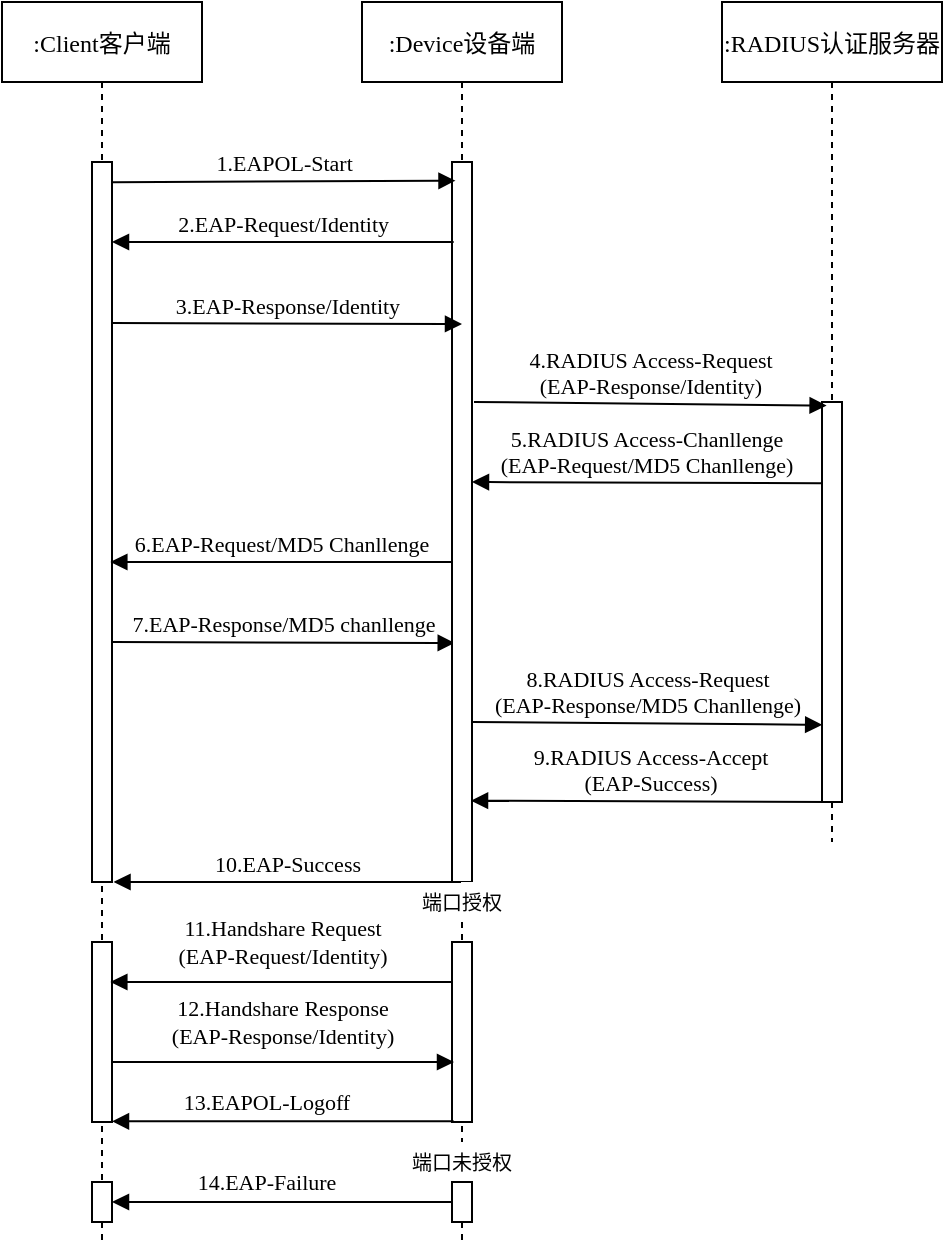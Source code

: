 <mxfile version="22.0.4" type="github">
  <diagram id="kgpKYQtTHZ0yAKxKKP6v" name="Page-1">
    <mxGraphModel dx="1022" dy="686" grid="1" gridSize="10" guides="1" tooltips="1" connect="1" arrows="1" fold="1" page="1" pageScale="1" pageWidth="850" pageHeight="1100" math="0" shadow="0">
      <root>
        <mxCell id="0" />
        <mxCell id="1" parent="0" />
        <mxCell id="3nuBFxr9cyL0pnOWT2aG-1" value=":Client客户端" style="shape=umlLifeline;perimeter=lifelinePerimeter;container=1;collapsible=0;recursiveResize=0;rounded=0;shadow=0;strokeWidth=1;fontFamily=Times New Roman;" parent="1" vertex="1">
          <mxGeometry x="120" y="80" width="100" height="620" as="geometry" />
        </mxCell>
        <mxCell id="3nuBFxr9cyL0pnOWT2aG-2" value="" style="points=[];perimeter=orthogonalPerimeter;rounded=0;shadow=0;strokeWidth=1;fontFamily=Times New Roman;" parent="3nuBFxr9cyL0pnOWT2aG-1" vertex="1">
          <mxGeometry x="45" y="80" width="10" height="360" as="geometry" />
        </mxCell>
        <mxCell id="Z1kjCbmfh6l8uZKlBAK3-6" value="6.EAP-Request/MD5 Chanllenge" style="verticalAlign=bottom;endArrow=block;shadow=0;strokeWidth=1;exitX=0.083;exitY=0.364;exitDx=0;exitDy=0;exitPerimeter=0;fontFamily=Times New Roman;" parent="3nuBFxr9cyL0pnOWT2aG-1" edge="1">
          <mxGeometry x="-0.002" relative="1" as="geometry">
            <mxPoint x="225" y="280" as="sourcePoint" />
            <mxPoint x="54.17" y="280" as="targetPoint" />
            <mxPoint as="offset" />
          </mxGeometry>
        </mxCell>
        <mxCell id="Z1kjCbmfh6l8uZKlBAK3-7" value="7.EAP-Response/MD5 chanllenge" style="verticalAlign=bottom;endArrow=block;shadow=0;strokeWidth=1;entryX=0.137;entryY=0.668;entryDx=0;entryDy=0;entryPerimeter=0;fontFamily=Times New Roman;" parent="3nuBFxr9cyL0pnOWT2aG-1" target="3nuBFxr9cyL0pnOWT2aG-6" edge="1">
          <mxGeometry x="0.003" relative="1" as="geometry">
            <mxPoint x="55" y="320" as="sourcePoint" />
            <mxPoint as="offset" />
            <mxPoint x="230" y="320.5" as="targetPoint" />
          </mxGeometry>
        </mxCell>
        <mxCell id="Z1kjCbmfh6l8uZKlBAK3-25" value="" style="points=[];perimeter=orthogonalPerimeter;rounded=0;shadow=0;strokeWidth=1;fontFamily=Times New Roman;" parent="3nuBFxr9cyL0pnOWT2aG-1" vertex="1">
          <mxGeometry x="45" y="590" width="10" height="20" as="geometry" />
        </mxCell>
        <mxCell id="3nuBFxr9cyL0pnOWT2aG-5" value=":Device设备端" style="shape=umlLifeline;perimeter=lifelinePerimeter;container=1;collapsible=0;recursiveResize=0;rounded=0;shadow=0;strokeWidth=1;fontFamily=Times New Roman;" parent="1" vertex="1">
          <mxGeometry x="300" y="80" width="100" height="620" as="geometry" />
        </mxCell>
        <mxCell id="3nuBFxr9cyL0pnOWT2aG-6" value="" style="points=[];perimeter=orthogonalPerimeter;rounded=0;shadow=0;strokeWidth=1;fontFamily=Times New Roman;" parent="3nuBFxr9cyL0pnOWT2aG-5" vertex="1">
          <mxGeometry x="45" y="80" width="10" height="360" as="geometry" />
        </mxCell>
        <mxCell id="Z1kjCbmfh6l8uZKlBAK3-3" value="3.EAP-Response/Identity" style="verticalAlign=bottom;endArrow=block;shadow=0;strokeWidth=1;fontFamily=Times New Roman;" parent="3nuBFxr9cyL0pnOWT2aG-5" edge="1">
          <mxGeometry x="0.003" relative="1" as="geometry">
            <mxPoint x="-125" y="160.5" as="sourcePoint" />
            <mxPoint as="offset" />
            <mxPoint x="50" y="161" as="targetPoint" />
          </mxGeometry>
        </mxCell>
        <mxCell id="Z1kjCbmfh6l8uZKlBAK3-5" value="5.RADIUS Access-Chanllenge&#xa;(EAP-Request/MD5 Chanllenge)" style="verticalAlign=bottom;endArrow=block;shadow=0;strokeWidth=1;exitX=-0.051;exitY=0.203;exitDx=0;exitDy=0;exitPerimeter=0;fontFamily=Times New Roman;" parent="3nuBFxr9cyL0pnOWT2aG-5" source="Z1kjCbmfh6l8uZKlBAK3-2" edge="1">
          <mxGeometry x="-0.002" relative="1" as="geometry">
            <mxPoint x="225.83" y="240" as="sourcePoint" />
            <mxPoint x="55.0" y="240" as="targetPoint" />
            <mxPoint as="offset" />
          </mxGeometry>
        </mxCell>
        <mxCell id="Z1kjCbmfh6l8uZKlBAK3-9" value="8.RADIUS Access-Request&#xa;(EAP-Response/MD5 Chanllenge)" style="verticalAlign=bottom;endArrow=block;shadow=0;strokeWidth=1;entryX=0.008;entryY=0.807;entryDx=0;entryDy=0;entryPerimeter=0;fontFamily=Times New Roman;" parent="3nuBFxr9cyL0pnOWT2aG-5" target="Z1kjCbmfh6l8uZKlBAK3-2" edge="1">
          <mxGeometry x="0.003" relative="1" as="geometry">
            <mxPoint x="55" y="360" as="sourcePoint" />
            <mxPoint as="offset" />
            <mxPoint x="231" y="362" as="targetPoint" />
          </mxGeometry>
        </mxCell>
        <mxCell id="Z1kjCbmfh6l8uZKlBAK3-32" value="端口授权" style="rounded=0;whiteSpace=wrap;html=1;strokeColor=none;fontFamily=Times New Roman;fontSize=10;" parent="3nuBFxr9cyL0pnOWT2aG-5" vertex="1">
          <mxGeometry y="440" width="100" height="20" as="geometry" />
        </mxCell>
        <mxCell id="Z1kjCbmfh6l8uZKlBAK3-34" value="&lt;font style=&quot;font-size: 10px;&quot;&gt;端口未授权&lt;/font&gt;" style="rounded=0;whiteSpace=wrap;html=1;strokeColor=none;fontFamily=Times New Roman;" parent="3nuBFxr9cyL0pnOWT2aG-5" vertex="1">
          <mxGeometry y="570" width="100" height="20" as="geometry" />
        </mxCell>
        <mxCell id="3nuBFxr9cyL0pnOWT2aG-8" value="1.EAPOL-Start" style="verticalAlign=bottom;endArrow=block;entryX=0.175;entryY=0.026;shadow=0;strokeWidth=1;exitX=1.032;exitY=0.028;exitDx=0;exitDy=0;exitPerimeter=0;entryDx=0;entryDy=0;entryPerimeter=0;fontFamily=Times New Roman;" parent="1" source="3nuBFxr9cyL0pnOWT2aG-2" target="3nuBFxr9cyL0pnOWT2aG-6" edge="1">
          <mxGeometry x="0.003" relative="1" as="geometry">
            <mxPoint x="275" y="160" as="sourcePoint" />
            <mxPoint as="offset" />
          </mxGeometry>
        </mxCell>
        <mxCell id="3nuBFxr9cyL0pnOWT2aG-9" value="2.EAP-Request/Identity" style="verticalAlign=bottom;endArrow=block;shadow=0;strokeWidth=1;exitX=0.083;exitY=0.364;exitDx=0;exitDy=0;exitPerimeter=0;fontFamily=Times New Roman;" parent="1" edge="1">
          <mxGeometry x="-0.002" relative="1" as="geometry">
            <mxPoint x="345.83" y="200.0" as="sourcePoint" />
            <mxPoint x="175" y="200.0" as="targetPoint" />
            <mxPoint as="offset" />
          </mxGeometry>
        </mxCell>
        <mxCell id="Z1kjCbmfh6l8uZKlBAK3-1" value=":RADIUS认证服务器" style="shape=umlLifeline;perimeter=lifelinePerimeter;container=1;collapsible=0;recursiveResize=0;rounded=0;shadow=0;strokeWidth=1;fontFamily=Times New Roman;" parent="1" vertex="1">
          <mxGeometry x="480" y="80" width="110" height="420" as="geometry" />
        </mxCell>
        <mxCell id="Z1kjCbmfh6l8uZKlBAK3-2" value="" style="points=[];perimeter=orthogonalPerimeter;rounded=0;shadow=0;strokeWidth=1;fontFamily=Times New Roman;" parent="Z1kjCbmfh6l8uZKlBAK3-1" vertex="1">
          <mxGeometry x="50" y="200" width="10" height="200" as="geometry" />
        </mxCell>
        <mxCell id="Z1kjCbmfh6l8uZKlBAK3-4" value="4.RADIUS Access-Request&#xa;(EAP-Response/Identity)" style="verticalAlign=bottom;endArrow=block;shadow=0;strokeWidth=1;entryX=0.23;entryY=0.009;entryDx=0;entryDy=0;entryPerimeter=0;fontFamily=Times New Roman;" parent="1" target="Z1kjCbmfh6l8uZKlBAK3-2" edge="1">
          <mxGeometry x="0.003" relative="1" as="geometry">
            <mxPoint x="356" y="280" as="sourcePoint" />
            <mxPoint as="offset" />
            <mxPoint x="520" y="281" as="targetPoint" />
          </mxGeometry>
        </mxCell>
        <mxCell id="Z1kjCbmfh6l8uZKlBAK3-10" value="9.RADIUS Access-Accept&#xa;(EAP-Success)" style="verticalAlign=bottom;endArrow=block;shadow=0;strokeWidth=1;exitX=-0.051;exitY=0.203;exitDx=0;exitDy=0;exitPerimeter=0;entryX=0.952;entryY=0.887;entryDx=0;entryDy=0;entryPerimeter=0;fontFamily=Times New Roman;" parent="1" target="3nuBFxr9cyL0pnOWT2aG-6" edge="1">
          <mxGeometry x="-0.002" relative="1" as="geometry">
            <mxPoint x="534" y="480" as="sourcePoint" />
            <mxPoint x="360.0" y="479" as="targetPoint" />
            <mxPoint as="offset" />
          </mxGeometry>
        </mxCell>
        <mxCell id="Z1kjCbmfh6l8uZKlBAK3-12" value="10.EAP-Success" style="verticalAlign=bottom;endArrow=block;shadow=0;strokeWidth=1;entryX=1.076;entryY=1;entryDx=0;entryDy=0;entryPerimeter=0;fontFamily=Times New Roman;" parent="1" source="3nuBFxr9cyL0pnOWT2aG-5" target="3nuBFxr9cyL0pnOWT2aG-2" edge="1">
          <mxGeometry x="-0.002" relative="1" as="geometry">
            <mxPoint x="340.83" y="510" as="sourcePoint" />
            <mxPoint x="180" y="510" as="targetPoint" />
            <mxPoint as="offset" />
          </mxGeometry>
        </mxCell>
        <mxCell id="Z1kjCbmfh6l8uZKlBAK3-13" value="" style="points=[];perimeter=orthogonalPerimeter;rounded=0;shadow=0;strokeWidth=1;fontFamily=Times New Roman;" parent="1" vertex="1">
          <mxGeometry x="165" y="550" width="10" height="90" as="geometry" />
        </mxCell>
        <mxCell id="Z1kjCbmfh6l8uZKlBAK3-14" value="" style="points=[];perimeter=orthogonalPerimeter;rounded=0;shadow=0;strokeWidth=1;fontFamily=Times New Roman;" parent="1" vertex="1">
          <mxGeometry x="345" y="550" width="10" height="90" as="geometry" />
        </mxCell>
        <mxCell id="Z1kjCbmfh6l8uZKlBAK3-20" value="" style="verticalAlign=bottom;endArrow=block;shadow=0;strokeWidth=1;exitX=0.083;exitY=0.364;exitDx=0;exitDy=0;exitPerimeter=0;fontFamily=Times New Roman;" parent="1" edge="1">
          <mxGeometry x="-0.002" relative="1" as="geometry">
            <mxPoint x="345" y="570" as="sourcePoint" />
            <mxPoint x="174.17" y="570" as="targetPoint" />
            <mxPoint as="offset" />
          </mxGeometry>
        </mxCell>
        <mxCell id="Z1kjCbmfh6l8uZKlBAK3-30" value="11.Handshare Request&lt;br&gt;(EAP-Request/Identity)" style="edgeLabel;html=1;align=center;verticalAlign=middle;resizable=0;points=[];fontFamily=Times New Roman;" parent="Z1kjCbmfh6l8uZKlBAK3-20" vertex="1" connectable="0">
          <mxGeometry x="0.148" relative="1" as="geometry">
            <mxPoint x="13" y="-20" as="offset" />
          </mxGeometry>
        </mxCell>
        <mxCell id="Z1kjCbmfh6l8uZKlBAK3-22" value="" style="verticalAlign=bottom;endArrow=block;shadow=0;strokeWidth=1;entryX=0.137;entryY=0.668;entryDx=0;entryDy=0;entryPerimeter=0;fontFamily=Times New Roman;" parent="1" edge="1">
          <mxGeometry x="0.003" relative="1" as="geometry">
            <mxPoint x="175" y="610" as="sourcePoint" />
            <mxPoint as="offset" />
            <mxPoint x="346" y="610" as="targetPoint" />
          </mxGeometry>
        </mxCell>
        <mxCell id="Z1kjCbmfh6l8uZKlBAK3-31" value="12.Handshare Response&lt;br&gt;(EAP-Response/Identity)" style="edgeLabel;html=1;align=center;verticalAlign=middle;resizable=0;points=[];fontFamily=Times New Roman;" parent="Z1kjCbmfh6l8uZKlBAK3-22" vertex="1" connectable="0">
          <mxGeometry x="-0.151" relative="1" as="geometry">
            <mxPoint x="12" y="-20" as="offset" />
          </mxGeometry>
        </mxCell>
        <mxCell id="Z1kjCbmfh6l8uZKlBAK3-23" value="" style="verticalAlign=bottom;endArrow=block;shadow=0;strokeWidth=1;exitX=0.083;exitY=0.364;exitDx=0;exitDy=0;exitPerimeter=0;fontFamily=Times New Roman;" parent="1" edge="1">
          <mxGeometry x="-0.002" relative="1" as="geometry">
            <mxPoint x="345.83" y="639.67" as="sourcePoint" />
            <mxPoint x="175.0" y="639.67" as="targetPoint" />
            <mxPoint as="offset" />
          </mxGeometry>
        </mxCell>
        <mxCell id="Z1kjCbmfh6l8uZKlBAK3-29" value="13.EAPOL-Logoff" style="edgeLabel;html=1;align=center;verticalAlign=middle;resizable=0;points=[];fontFamily=Times New Roman;" parent="Z1kjCbmfh6l8uZKlBAK3-23" vertex="1" connectable="0">
          <mxGeometry x="0.103" y="-1" relative="1" as="geometry">
            <mxPoint y="-9" as="offset" />
          </mxGeometry>
        </mxCell>
        <mxCell id="Z1kjCbmfh6l8uZKlBAK3-24" value="" style="verticalAlign=bottom;endArrow=block;shadow=0;strokeWidth=1;exitX=0.083;exitY=0.364;exitDx=0;exitDy=0;exitPerimeter=0;fontFamily=Times New Roman;" parent="1" edge="1">
          <mxGeometry x="-0.002" relative="1" as="geometry">
            <mxPoint x="345.83" y="680" as="sourcePoint" />
            <mxPoint x="175.0" y="680" as="targetPoint" />
            <mxPoint as="offset" />
          </mxGeometry>
        </mxCell>
        <mxCell id="Z1kjCbmfh6l8uZKlBAK3-28" value="14.EAP-Failure" style="edgeLabel;html=1;align=center;verticalAlign=middle;resizable=0;points=[];fontFamily=Times New Roman;" parent="Z1kjCbmfh6l8uZKlBAK3-24" vertex="1" connectable="0">
          <mxGeometry x="0.103" y="-2" relative="1" as="geometry">
            <mxPoint y="-8" as="offset" />
          </mxGeometry>
        </mxCell>
        <mxCell id="Z1kjCbmfh6l8uZKlBAK3-26" value="" style="points=[];perimeter=orthogonalPerimeter;rounded=0;shadow=0;strokeWidth=1;fontFamily=Times New Roman;" parent="1" vertex="1">
          <mxGeometry x="345" y="670" width="10" height="20" as="geometry" />
        </mxCell>
      </root>
    </mxGraphModel>
  </diagram>
</mxfile>
